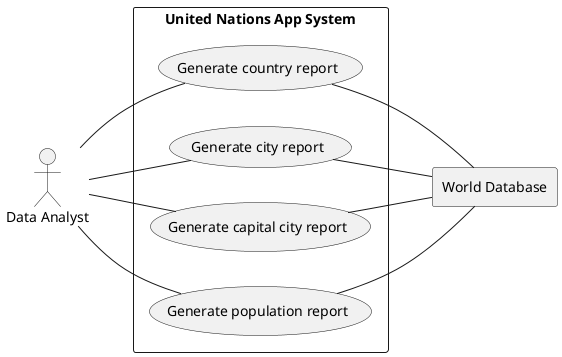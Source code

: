 @startuml
left to right direction

actor DA as "Data Analyst"

rectangle "World Database"

rectangle "United Nations App System" {
    usecase UC1 as "Generate country report"
    usecase UC2 as "Generate city report"
    usecase UC3 as "Generate capital city report"
    usecase UC4 as "Generate population report"

    DA -- UC1
    DA -- UC2
    DA -- UC3
    DA -- UC4

    UC1 -- "World Database"
    UC2 -- "World Database"
    UC3 -- "World Database"
    UC4 -- "World Database"
}

@enduml
